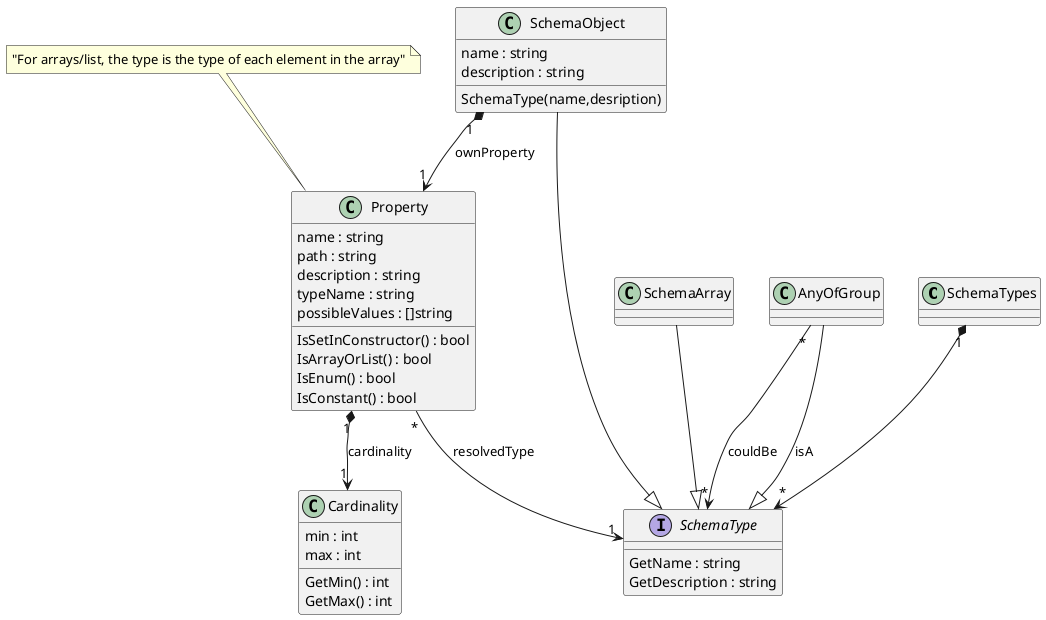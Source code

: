 '
' Copyright contributors to the Galasa project
'
' SPDX-License-Identifier: EPL-2.0
'
@startuml "schema-types"

class SchemaTypes {
} 

SchemaTypes "1" *--> "*" SchemaType

interface SchemaType {
    {method} GetName : string
    {method} GetDescription : string
}

class SchemaObject {
    {field} name : string
    {field} description : string
    {method} SchemaType(name,desription)
}

SchemaObject --|> SchemaType
SchemaObject "1" *--> "1" Property : ownProperty

class SchemaArray {
}

SchemaArray --|> SchemaType



class Property {
    {field} name : string
    {field} path : string
    {field} description : string
    {field} typeName : string
    {field} possibleValues : []string

    {method} IsSetInConstructor() : bool
    {method} IsArrayOrList() : bool
    {method} IsEnum() : bool
    {method} IsConstant() : bool
}

note top of Property : "For arrays/list, the type is the type of each element in the array"


Property "*" --> "1" SchemaType : resolvedType 

Property "1" *--> "1" Cardinality : cardinality

class Cardinality {
    {field} min : int
    {field} max : int

    {method} GetMin() : int
    {method} GetMax() : int
}

class AnyOfGroup {
}
AnyOfGroup --|> SchemaType : isA
AnyOfGroup "*" --> "*" SchemaType : couldBe




@enduml